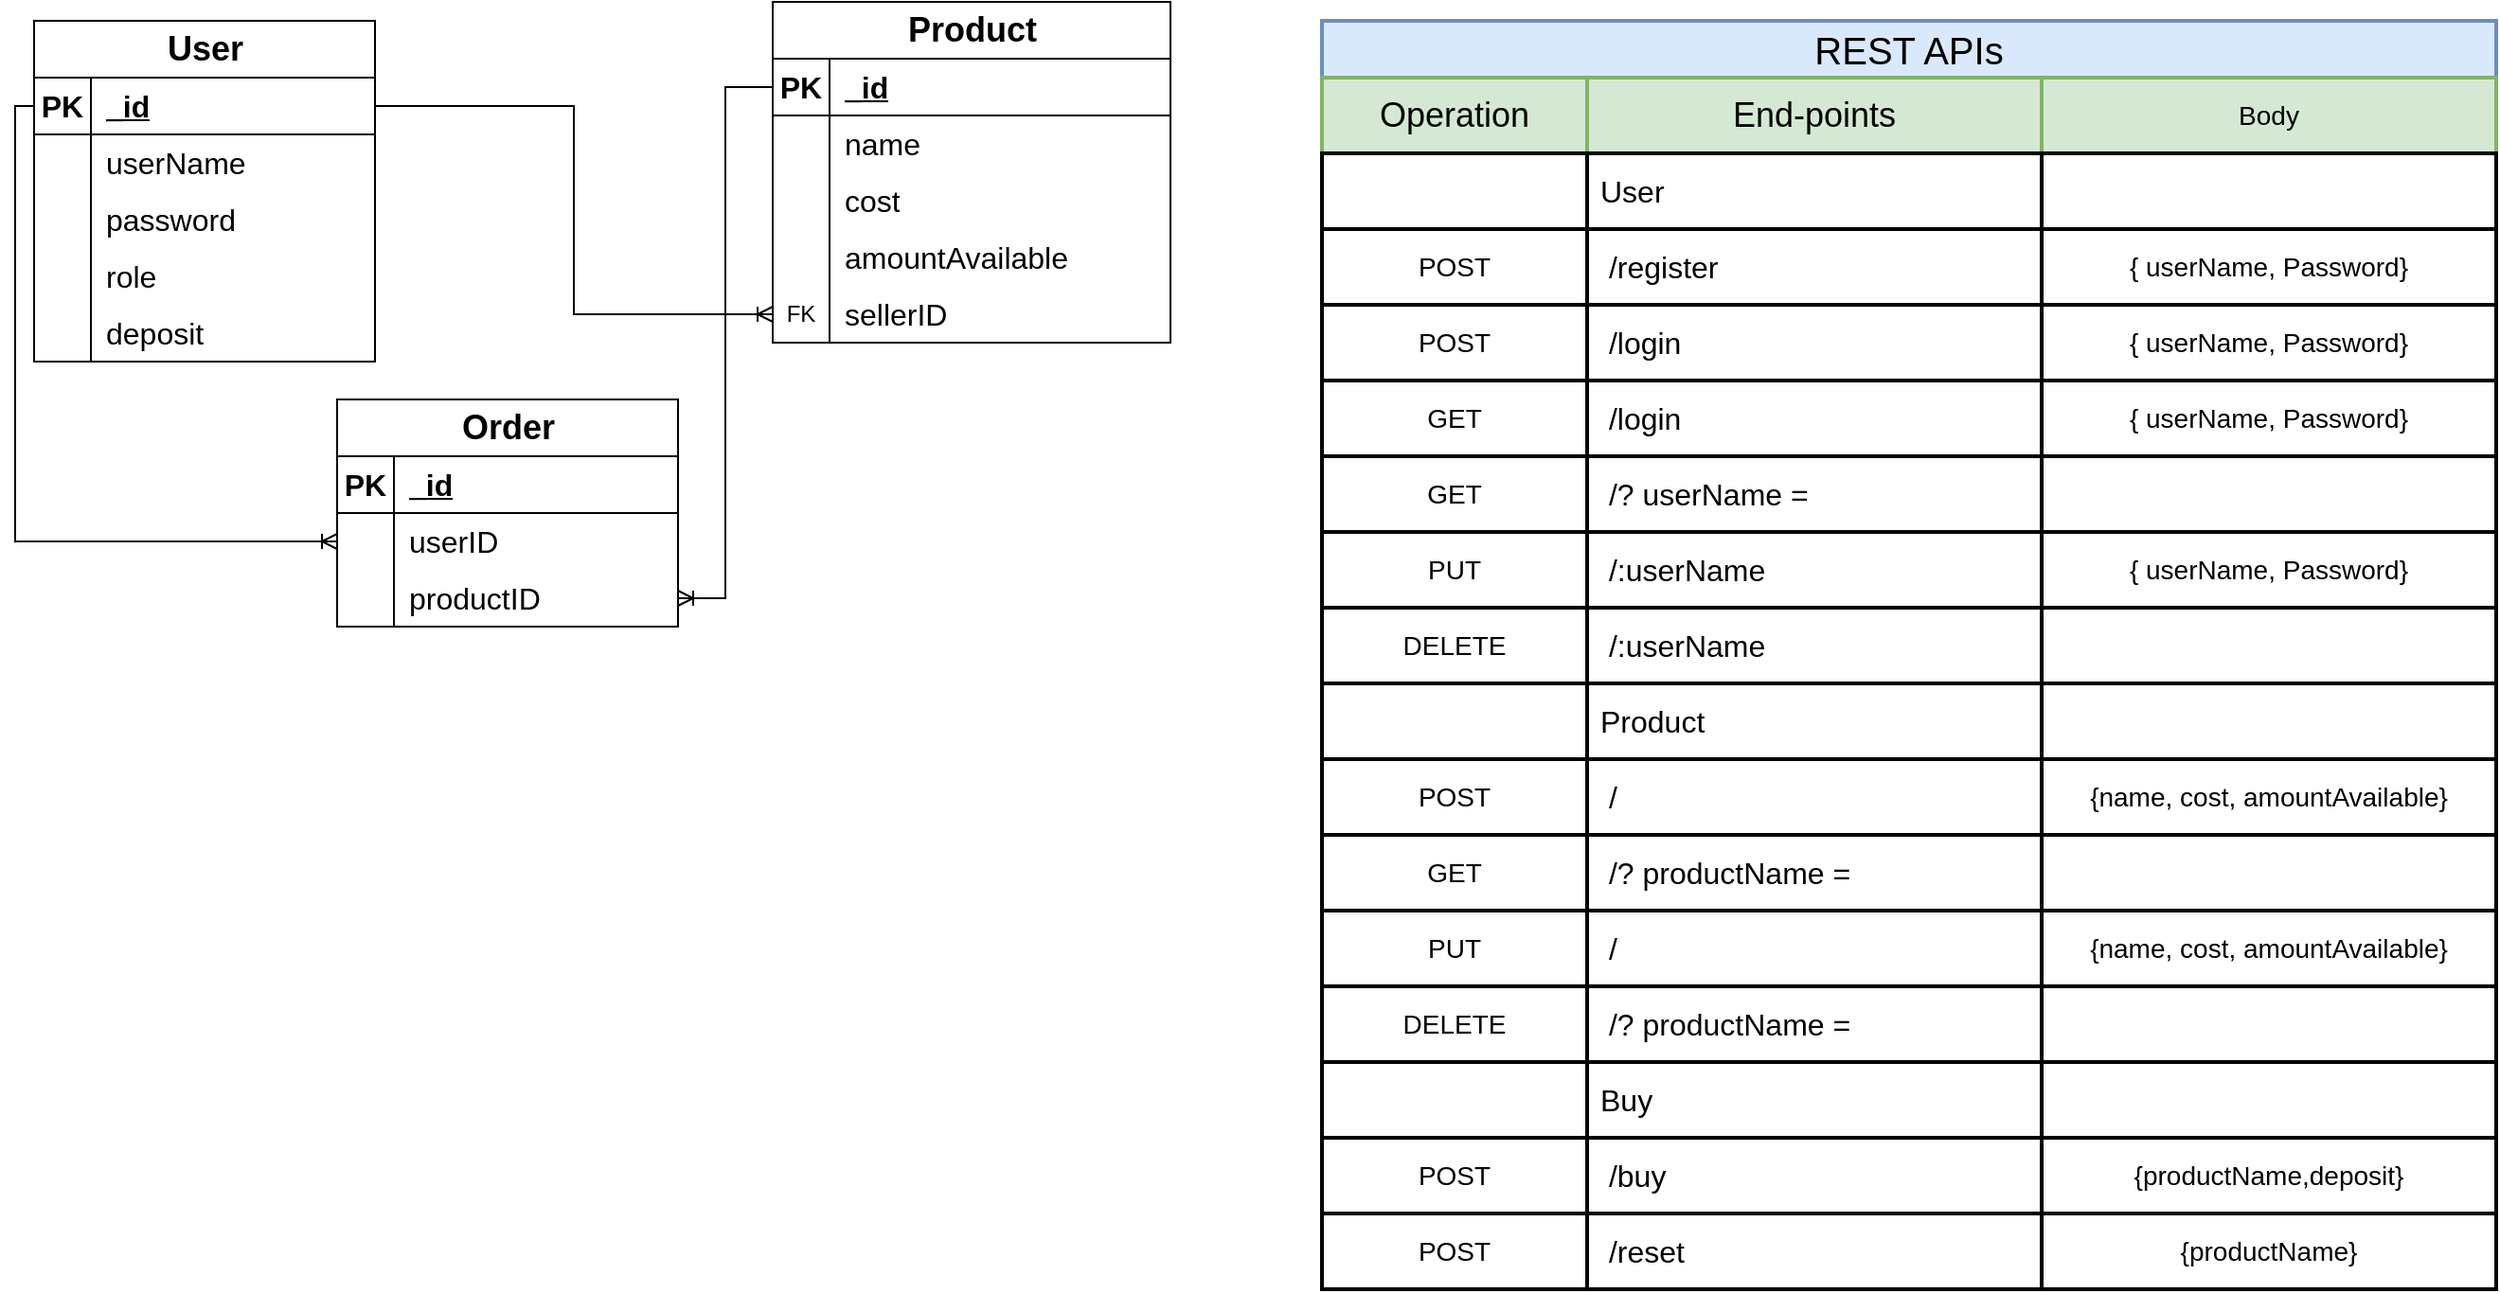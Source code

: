 <mxfile version="21.1.2" type="device">
  <diagram name="Page-1" id="9A2BvT344lpXGsGDg7SV">
    <mxGraphModel dx="1555" dy="1134" grid="1" gridSize="10" guides="1" tooltips="1" connect="1" arrows="1" fold="1" page="1" pageScale="1" pageWidth="2500" pageHeight="2500" math="0" shadow="0">
      <root>
        <mxCell id="0" />
        <mxCell id="1" parent="0" />
        <mxCell id="QU2Xibx8c7cKOaqLM-er-19" value="&lt;font style=&quot;font-size: 18px;&quot;&gt;User&lt;/font&gt;" style="shape=table;startSize=30;container=1;collapsible=1;childLayout=tableLayout;fixedRows=1;rowLines=0;fontStyle=1;align=center;resizeLast=1;html=1;" vertex="1" parent="1">
          <mxGeometry x="280" y="160" width="180" height="180" as="geometry" />
        </mxCell>
        <mxCell id="QU2Xibx8c7cKOaqLM-er-20" value="" style="shape=tableRow;horizontal=0;startSize=0;swimlaneHead=0;swimlaneBody=0;fillColor=none;collapsible=0;dropTarget=0;points=[[0,0.5],[1,0.5]];portConstraint=eastwest;top=0;left=0;right=0;bottom=1;fontSize=16;" vertex="1" parent="QU2Xibx8c7cKOaqLM-er-19">
          <mxGeometry y="30" width="180" height="30" as="geometry" />
        </mxCell>
        <mxCell id="QU2Xibx8c7cKOaqLM-er-21" value="&lt;font style=&quot;font-size: 16px;&quot;&gt;PK&lt;/font&gt;" style="shape=partialRectangle;connectable=0;fillColor=none;top=0;left=0;bottom=0;right=0;fontStyle=1;overflow=hidden;whiteSpace=wrap;html=1;" vertex="1" parent="QU2Xibx8c7cKOaqLM-er-20">
          <mxGeometry width="30" height="30" as="geometry">
            <mxRectangle width="30" height="30" as="alternateBounds" />
          </mxGeometry>
        </mxCell>
        <mxCell id="QU2Xibx8c7cKOaqLM-er-22" value="&lt;font style=&quot;font-size: 16px;&quot;&gt;_id&lt;/font&gt;" style="shape=partialRectangle;connectable=0;fillColor=none;top=0;left=0;bottom=0;right=0;align=left;spacingLeft=6;fontStyle=5;overflow=hidden;whiteSpace=wrap;html=1;" vertex="1" parent="QU2Xibx8c7cKOaqLM-er-20">
          <mxGeometry x="30" width="150" height="30" as="geometry">
            <mxRectangle width="150" height="30" as="alternateBounds" />
          </mxGeometry>
        </mxCell>
        <mxCell id="QU2Xibx8c7cKOaqLM-er-23" value="" style="shape=tableRow;horizontal=0;startSize=0;swimlaneHead=0;swimlaneBody=0;fillColor=none;collapsible=0;dropTarget=0;points=[[0,0.5],[1,0.5]];portConstraint=eastwest;top=0;left=0;right=0;bottom=0;" vertex="1" parent="QU2Xibx8c7cKOaqLM-er-19">
          <mxGeometry y="60" width="180" height="30" as="geometry" />
        </mxCell>
        <mxCell id="QU2Xibx8c7cKOaqLM-er-24" value="" style="shape=partialRectangle;connectable=0;fillColor=none;top=0;left=0;bottom=0;right=0;editable=1;overflow=hidden;whiteSpace=wrap;html=1;" vertex="1" parent="QU2Xibx8c7cKOaqLM-er-23">
          <mxGeometry width="30" height="30" as="geometry">
            <mxRectangle width="30" height="30" as="alternateBounds" />
          </mxGeometry>
        </mxCell>
        <mxCell id="QU2Xibx8c7cKOaqLM-er-25" value="userName" style="shape=partialRectangle;connectable=0;fillColor=none;top=0;left=0;bottom=0;right=0;align=left;spacingLeft=6;overflow=hidden;whiteSpace=wrap;html=1;fontSize=16;" vertex="1" parent="QU2Xibx8c7cKOaqLM-er-23">
          <mxGeometry x="30" width="150" height="30" as="geometry">
            <mxRectangle width="150" height="30" as="alternateBounds" />
          </mxGeometry>
        </mxCell>
        <mxCell id="QU2Xibx8c7cKOaqLM-er-26" value="" style="shape=tableRow;horizontal=0;startSize=0;swimlaneHead=0;swimlaneBody=0;fillColor=none;collapsible=0;dropTarget=0;points=[[0,0.5],[1,0.5]];portConstraint=eastwest;top=0;left=0;right=0;bottom=0;" vertex="1" parent="QU2Xibx8c7cKOaqLM-er-19">
          <mxGeometry y="90" width="180" height="30" as="geometry" />
        </mxCell>
        <mxCell id="QU2Xibx8c7cKOaqLM-er-27" value="" style="shape=partialRectangle;connectable=0;fillColor=none;top=0;left=0;bottom=0;right=0;editable=1;overflow=hidden;whiteSpace=wrap;html=1;" vertex="1" parent="QU2Xibx8c7cKOaqLM-er-26">
          <mxGeometry width="30" height="30" as="geometry">
            <mxRectangle width="30" height="30" as="alternateBounds" />
          </mxGeometry>
        </mxCell>
        <mxCell id="QU2Xibx8c7cKOaqLM-er-28" value="password" style="shape=partialRectangle;connectable=0;fillColor=none;top=0;left=0;bottom=0;right=0;align=left;spacingLeft=6;overflow=hidden;whiteSpace=wrap;html=1;fontSize=16;" vertex="1" parent="QU2Xibx8c7cKOaqLM-er-26">
          <mxGeometry x="30" width="150" height="30" as="geometry">
            <mxRectangle width="150" height="30" as="alternateBounds" />
          </mxGeometry>
        </mxCell>
        <mxCell id="QU2Xibx8c7cKOaqLM-er-29" value="" style="shape=tableRow;horizontal=0;startSize=0;swimlaneHead=0;swimlaneBody=0;fillColor=none;collapsible=0;dropTarget=0;points=[[0,0.5],[1,0.5]];portConstraint=eastwest;top=0;left=0;right=0;bottom=0;" vertex="1" parent="QU2Xibx8c7cKOaqLM-er-19">
          <mxGeometry y="120" width="180" height="30" as="geometry" />
        </mxCell>
        <mxCell id="QU2Xibx8c7cKOaqLM-er-30" value="" style="shape=partialRectangle;connectable=0;fillColor=none;top=0;left=0;bottom=0;right=0;editable=1;overflow=hidden;whiteSpace=wrap;html=1;" vertex="1" parent="QU2Xibx8c7cKOaqLM-er-29">
          <mxGeometry width="30" height="30" as="geometry">
            <mxRectangle width="30" height="30" as="alternateBounds" />
          </mxGeometry>
        </mxCell>
        <mxCell id="QU2Xibx8c7cKOaqLM-er-31" value="role" style="shape=partialRectangle;connectable=0;fillColor=none;top=0;left=0;bottom=0;right=0;align=left;spacingLeft=6;overflow=hidden;whiteSpace=wrap;html=1;fontSize=16;" vertex="1" parent="QU2Xibx8c7cKOaqLM-er-29">
          <mxGeometry x="30" width="150" height="30" as="geometry">
            <mxRectangle width="150" height="30" as="alternateBounds" />
          </mxGeometry>
        </mxCell>
        <mxCell id="QU2Xibx8c7cKOaqLM-er-114" style="shape=tableRow;horizontal=0;startSize=0;swimlaneHead=0;swimlaneBody=0;fillColor=none;collapsible=0;dropTarget=0;points=[[0,0.5],[1,0.5]];portConstraint=eastwest;top=0;left=0;right=0;bottom=0;" vertex="1" parent="QU2Xibx8c7cKOaqLM-er-19">
          <mxGeometry y="150" width="180" height="30" as="geometry" />
        </mxCell>
        <mxCell id="QU2Xibx8c7cKOaqLM-er-115" style="shape=partialRectangle;connectable=0;fillColor=none;top=0;left=0;bottom=0;right=0;editable=1;overflow=hidden;whiteSpace=wrap;html=1;" vertex="1" parent="QU2Xibx8c7cKOaqLM-er-114">
          <mxGeometry width="30" height="30" as="geometry">
            <mxRectangle width="30" height="30" as="alternateBounds" />
          </mxGeometry>
        </mxCell>
        <mxCell id="QU2Xibx8c7cKOaqLM-er-116" value="deposit" style="shape=partialRectangle;connectable=0;fillColor=none;top=0;left=0;bottom=0;right=0;align=left;spacingLeft=6;overflow=hidden;whiteSpace=wrap;html=1;fontSize=16;" vertex="1" parent="QU2Xibx8c7cKOaqLM-er-114">
          <mxGeometry x="30" width="150" height="30" as="geometry">
            <mxRectangle width="150" height="30" as="alternateBounds" />
          </mxGeometry>
        </mxCell>
        <mxCell id="QU2Xibx8c7cKOaqLM-er-32" value="&lt;font style=&quot;font-size: 18px;&quot;&gt;Product&lt;/font&gt;" style="shape=table;startSize=30;container=1;collapsible=1;childLayout=tableLayout;fixedRows=1;rowLines=0;fontStyle=1;align=center;resizeLast=1;html=1;fontSize=14;" vertex="1" parent="1">
          <mxGeometry x="670.0" y="150" width="210" height="180" as="geometry" />
        </mxCell>
        <mxCell id="QU2Xibx8c7cKOaqLM-er-33" value="" style="shape=tableRow;horizontal=0;startSize=0;swimlaneHead=0;swimlaneBody=0;fillColor=none;collapsible=0;dropTarget=0;points=[[0,0.5],[1,0.5]];portConstraint=eastwest;top=0;left=0;right=0;bottom=1;" vertex="1" parent="QU2Xibx8c7cKOaqLM-er-32">
          <mxGeometry y="30" width="210" height="30" as="geometry" />
        </mxCell>
        <mxCell id="QU2Xibx8c7cKOaqLM-er-34" value="&lt;font style=&quot;font-size: 16px;&quot;&gt;PK&lt;/font&gt;" style="shape=partialRectangle;connectable=0;fillColor=none;top=0;left=0;bottom=0;right=0;fontStyle=1;overflow=hidden;whiteSpace=wrap;html=1;" vertex="1" parent="QU2Xibx8c7cKOaqLM-er-33">
          <mxGeometry width="30" height="30" as="geometry">
            <mxRectangle width="30" height="30" as="alternateBounds" />
          </mxGeometry>
        </mxCell>
        <mxCell id="QU2Xibx8c7cKOaqLM-er-35" value="_id" style="shape=partialRectangle;connectable=0;fillColor=none;top=0;left=0;bottom=0;right=0;align=left;spacingLeft=6;fontStyle=5;overflow=hidden;whiteSpace=wrap;html=1;fontSize=16;" vertex="1" parent="QU2Xibx8c7cKOaqLM-er-33">
          <mxGeometry x="30" width="180" height="30" as="geometry">
            <mxRectangle width="180" height="30" as="alternateBounds" />
          </mxGeometry>
        </mxCell>
        <mxCell id="QU2Xibx8c7cKOaqLM-er-36" value="" style="shape=tableRow;horizontal=0;startSize=0;swimlaneHead=0;swimlaneBody=0;fillColor=none;collapsible=0;dropTarget=0;points=[[0,0.5],[1,0.5]];portConstraint=eastwest;top=0;left=0;right=0;bottom=0;" vertex="1" parent="QU2Xibx8c7cKOaqLM-er-32">
          <mxGeometry y="60" width="210" height="30" as="geometry" />
        </mxCell>
        <mxCell id="QU2Xibx8c7cKOaqLM-er-37" value="" style="shape=partialRectangle;connectable=0;fillColor=none;top=0;left=0;bottom=0;right=0;editable=1;overflow=hidden;whiteSpace=wrap;html=1;" vertex="1" parent="QU2Xibx8c7cKOaqLM-er-36">
          <mxGeometry width="30" height="30" as="geometry">
            <mxRectangle width="30" height="30" as="alternateBounds" />
          </mxGeometry>
        </mxCell>
        <mxCell id="QU2Xibx8c7cKOaqLM-er-38" value="&lt;font style=&quot;font-size: 16px;&quot;&gt;name&lt;/font&gt;" style="shape=partialRectangle;connectable=0;fillColor=none;top=0;left=0;bottom=0;right=0;align=left;spacingLeft=6;overflow=hidden;whiteSpace=wrap;html=1;fontSize=16;" vertex="1" parent="QU2Xibx8c7cKOaqLM-er-36">
          <mxGeometry x="30" width="180" height="30" as="geometry">
            <mxRectangle width="180" height="30" as="alternateBounds" />
          </mxGeometry>
        </mxCell>
        <mxCell id="QU2Xibx8c7cKOaqLM-er-39" value="" style="shape=tableRow;horizontal=0;startSize=0;swimlaneHead=0;swimlaneBody=0;fillColor=none;collapsible=0;dropTarget=0;points=[[0,0.5],[1,0.5]];portConstraint=eastwest;top=0;left=0;right=0;bottom=0;" vertex="1" parent="QU2Xibx8c7cKOaqLM-er-32">
          <mxGeometry y="90" width="210" height="30" as="geometry" />
        </mxCell>
        <mxCell id="QU2Xibx8c7cKOaqLM-er-40" value="" style="shape=partialRectangle;connectable=0;fillColor=none;top=0;left=0;bottom=0;right=0;editable=1;overflow=hidden;whiteSpace=wrap;html=1;" vertex="1" parent="QU2Xibx8c7cKOaqLM-er-39">
          <mxGeometry width="30" height="30" as="geometry">
            <mxRectangle width="30" height="30" as="alternateBounds" />
          </mxGeometry>
        </mxCell>
        <mxCell id="QU2Xibx8c7cKOaqLM-er-41" value="cost" style="shape=partialRectangle;connectable=0;fillColor=none;top=0;left=0;bottom=0;right=0;align=left;spacingLeft=6;overflow=hidden;whiteSpace=wrap;html=1;fontSize=16;" vertex="1" parent="QU2Xibx8c7cKOaqLM-er-39">
          <mxGeometry x="30" width="180" height="30" as="geometry">
            <mxRectangle width="180" height="30" as="alternateBounds" />
          </mxGeometry>
        </mxCell>
        <mxCell id="QU2Xibx8c7cKOaqLM-er-42" value="" style="shape=tableRow;horizontal=0;startSize=0;swimlaneHead=0;swimlaneBody=0;fillColor=none;collapsible=0;dropTarget=0;points=[[0,0.5],[1,0.5]];portConstraint=eastwest;top=0;left=0;right=0;bottom=0;" vertex="1" parent="QU2Xibx8c7cKOaqLM-er-32">
          <mxGeometry y="120" width="210" height="30" as="geometry" />
        </mxCell>
        <mxCell id="QU2Xibx8c7cKOaqLM-er-43" value="" style="shape=partialRectangle;connectable=0;fillColor=none;top=0;left=0;bottom=0;right=0;editable=1;overflow=hidden;whiteSpace=wrap;html=1;" vertex="1" parent="QU2Xibx8c7cKOaqLM-er-42">
          <mxGeometry width="30" height="30" as="geometry">
            <mxRectangle width="30" height="30" as="alternateBounds" />
          </mxGeometry>
        </mxCell>
        <mxCell id="QU2Xibx8c7cKOaqLM-er-44" value="amountAvailable" style="shape=partialRectangle;connectable=0;fillColor=none;top=0;left=0;bottom=0;right=0;align=left;spacingLeft=6;overflow=hidden;whiteSpace=wrap;html=1;fontSize=16;" vertex="1" parent="QU2Xibx8c7cKOaqLM-er-42">
          <mxGeometry x="30" width="180" height="30" as="geometry">
            <mxRectangle width="180" height="30" as="alternateBounds" />
          </mxGeometry>
        </mxCell>
        <mxCell id="QU2Xibx8c7cKOaqLM-er-151" style="shape=tableRow;horizontal=0;startSize=0;swimlaneHead=0;swimlaneBody=0;fillColor=none;collapsible=0;dropTarget=0;points=[[0,0.5],[1,0.5]];portConstraint=eastwest;top=0;left=0;right=0;bottom=0;" vertex="1" parent="QU2Xibx8c7cKOaqLM-er-32">
          <mxGeometry y="150" width="210" height="30" as="geometry" />
        </mxCell>
        <mxCell id="QU2Xibx8c7cKOaqLM-er-152" value="FK" style="shape=partialRectangle;connectable=0;fillColor=none;top=0;left=0;bottom=0;right=0;editable=1;overflow=hidden;whiteSpace=wrap;html=1;" vertex="1" parent="QU2Xibx8c7cKOaqLM-er-151">
          <mxGeometry width="30" height="30" as="geometry">
            <mxRectangle width="30" height="30" as="alternateBounds" />
          </mxGeometry>
        </mxCell>
        <mxCell id="QU2Xibx8c7cKOaqLM-er-153" value="sellerID" style="shape=partialRectangle;connectable=0;fillColor=none;top=0;left=0;bottom=0;right=0;align=left;spacingLeft=6;overflow=hidden;whiteSpace=wrap;html=1;fontSize=16;" vertex="1" parent="QU2Xibx8c7cKOaqLM-er-151">
          <mxGeometry x="30" width="180" height="30" as="geometry">
            <mxRectangle width="180" height="30" as="alternateBounds" />
          </mxGeometry>
        </mxCell>
        <mxCell id="QU2Xibx8c7cKOaqLM-er-45" value="&lt;font style=&quot;font-size: 18px;&quot;&gt;Order&lt;/font&gt;" style="shape=table;startSize=30;container=1;collapsible=1;childLayout=tableLayout;fixedRows=1;rowLines=0;fontStyle=1;align=center;resizeLast=1;html=1;" vertex="1" parent="1">
          <mxGeometry x="440.0" y="360" width="180" height="120" as="geometry" />
        </mxCell>
        <mxCell id="QU2Xibx8c7cKOaqLM-er-46" value="" style="shape=tableRow;horizontal=0;startSize=0;swimlaneHead=0;swimlaneBody=0;fillColor=none;collapsible=0;dropTarget=0;points=[[0,0.5],[1,0.5]];portConstraint=eastwest;top=0;left=0;right=0;bottom=1;" vertex="1" parent="QU2Xibx8c7cKOaqLM-er-45">
          <mxGeometry y="30" width="180" height="30" as="geometry" />
        </mxCell>
        <mxCell id="QU2Xibx8c7cKOaqLM-er-47" value="&lt;font style=&quot;font-size: 16px;&quot;&gt;PK&lt;/font&gt;" style="shape=partialRectangle;connectable=0;fillColor=none;top=0;left=0;bottom=0;right=0;fontStyle=1;overflow=hidden;whiteSpace=wrap;html=1;" vertex="1" parent="QU2Xibx8c7cKOaqLM-er-46">
          <mxGeometry width="30" height="30" as="geometry">
            <mxRectangle width="30" height="30" as="alternateBounds" />
          </mxGeometry>
        </mxCell>
        <mxCell id="QU2Xibx8c7cKOaqLM-er-48" value="_id" style="shape=partialRectangle;connectable=0;fillColor=none;top=0;left=0;bottom=0;right=0;align=left;spacingLeft=6;fontStyle=5;overflow=hidden;whiteSpace=wrap;html=1;fontSize=16;" vertex="1" parent="QU2Xibx8c7cKOaqLM-er-46">
          <mxGeometry x="30" width="150" height="30" as="geometry">
            <mxRectangle width="150" height="30" as="alternateBounds" />
          </mxGeometry>
        </mxCell>
        <mxCell id="QU2Xibx8c7cKOaqLM-er-49" value="" style="shape=tableRow;horizontal=0;startSize=0;swimlaneHead=0;swimlaneBody=0;fillColor=none;collapsible=0;dropTarget=0;points=[[0,0.5],[1,0.5]];portConstraint=eastwest;top=0;left=0;right=0;bottom=0;" vertex="1" parent="QU2Xibx8c7cKOaqLM-er-45">
          <mxGeometry y="60" width="180" height="30" as="geometry" />
        </mxCell>
        <mxCell id="QU2Xibx8c7cKOaqLM-er-50" value="" style="shape=partialRectangle;connectable=0;fillColor=none;top=0;left=0;bottom=0;right=0;editable=1;overflow=hidden;whiteSpace=wrap;html=1;" vertex="1" parent="QU2Xibx8c7cKOaqLM-er-49">
          <mxGeometry width="30" height="30" as="geometry">
            <mxRectangle width="30" height="30" as="alternateBounds" />
          </mxGeometry>
        </mxCell>
        <mxCell id="QU2Xibx8c7cKOaqLM-er-51" value="userID" style="shape=partialRectangle;connectable=0;fillColor=none;top=0;left=0;bottom=0;right=0;align=left;spacingLeft=6;overflow=hidden;whiteSpace=wrap;html=1;fontSize=16;" vertex="1" parent="QU2Xibx8c7cKOaqLM-er-49">
          <mxGeometry x="30" width="150" height="30" as="geometry">
            <mxRectangle width="150" height="30" as="alternateBounds" />
          </mxGeometry>
        </mxCell>
        <mxCell id="QU2Xibx8c7cKOaqLM-er-52" value="" style="shape=tableRow;horizontal=0;startSize=0;swimlaneHead=0;swimlaneBody=0;fillColor=none;collapsible=0;dropTarget=0;points=[[0,0.5],[1,0.5]];portConstraint=eastwest;top=0;left=0;right=0;bottom=0;" vertex="1" parent="QU2Xibx8c7cKOaqLM-er-45">
          <mxGeometry y="90" width="180" height="30" as="geometry" />
        </mxCell>
        <mxCell id="QU2Xibx8c7cKOaqLM-er-53" value="" style="shape=partialRectangle;connectable=0;fillColor=none;top=0;left=0;bottom=0;right=0;editable=1;overflow=hidden;whiteSpace=wrap;html=1;" vertex="1" parent="QU2Xibx8c7cKOaqLM-er-52">
          <mxGeometry width="30" height="30" as="geometry">
            <mxRectangle width="30" height="30" as="alternateBounds" />
          </mxGeometry>
        </mxCell>
        <mxCell id="QU2Xibx8c7cKOaqLM-er-54" value="productID" style="shape=partialRectangle;connectable=0;fillColor=none;top=0;left=0;bottom=0;right=0;align=left;spacingLeft=6;overflow=hidden;whiteSpace=wrap;html=1;fontSize=16;" vertex="1" parent="QU2Xibx8c7cKOaqLM-er-52">
          <mxGeometry x="30" width="150" height="30" as="geometry">
            <mxRectangle width="150" height="30" as="alternateBounds" />
          </mxGeometry>
        </mxCell>
        <mxCell id="QU2Xibx8c7cKOaqLM-er-65" value="" style="edgeStyle=orthogonalEdgeStyle;fontSize=12;html=1;endArrow=ERoneToMany;rounded=0;exitX=0;exitY=0.5;exitDx=0;exitDy=0;entryX=1;entryY=0.5;entryDx=0;entryDy=0;" edge="1" parent="1" source="QU2Xibx8c7cKOaqLM-er-33" target="QU2Xibx8c7cKOaqLM-er-52">
          <mxGeometry width="100" height="100" relative="1" as="geometry">
            <mxPoint x="569.9" y="50" as="sourcePoint" />
            <mxPoint x="669.9" y="-50" as="targetPoint" />
          </mxGeometry>
        </mxCell>
        <mxCell id="QU2Xibx8c7cKOaqLM-er-66" value="" style="edgeStyle=orthogonalEdgeStyle;fontSize=12;html=1;endArrow=ERoneToMany;rounded=0;exitX=0;exitY=0.5;exitDx=0;exitDy=0;entryX=0;entryY=0.5;entryDx=0;entryDy=0;" edge="1" parent="1" source="QU2Xibx8c7cKOaqLM-er-20" target="QU2Xibx8c7cKOaqLM-er-49">
          <mxGeometry width="100" height="100" relative="1" as="geometry">
            <mxPoint x="-80.1" y="330" as="sourcePoint" />
            <mxPoint x="19.9" y="230" as="targetPoint" />
          </mxGeometry>
        </mxCell>
        <mxCell id="QU2Xibx8c7cKOaqLM-er-155" value="" style="edgeStyle=orthogonalEdgeStyle;fontSize=12;html=1;endArrow=ERoneToMany;rounded=0;exitX=1;exitY=0.5;exitDx=0;exitDy=0;" edge="1" parent="1" source="QU2Xibx8c7cKOaqLM-er-20" target="QU2Xibx8c7cKOaqLM-er-151">
          <mxGeometry width="100" height="100" relative="1" as="geometry">
            <mxPoint x="520" y="260" as="sourcePoint" />
            <mxPoint x="620" y="160" as="targetPoint" />
          </mxGeometry>
        </mxCell>
        <mxCell id="QU2Xibx8c7cKOaqLM-er-156" value="&lt;font style=&quot;font-size: 20px;&quot;&gt;REST APIs&lt;/font&gt;" style="rounded=0;whiteSpace=wrap;html=1;shadow=0;labelBackgroundColor=none;strokeColor=#6c8ebf;strokeWidth=2;fillColor=#dae8fc;fontSize=14;fontColor=#000000;align=center;" vertex="1" parent="1">
          <mxGeometry x="960" y="160" width="620" height="30" as="geometry" />
        </mxCell>
        <mxCell id="QU2Xibx8c7cKOaqLM-er-183" value="" style="edgeStyle=orthogonalEdgeStyle;rounded=0;orthogonalLoop=1;jettySize=auto;html=1;" edge="1" parent="1" source="QU2Xibx8c7cKOaqLM-er-157" target="QU2Xibx8c7cKOaqLM-er-160">
          <mxGeometry relative="1" as="geometry" />
        </mxCell>
        <mxCell id="QU2Xibx8c7cKOaqLM-er-157" value="&lt;font style=&quot;font-size: 18px;&quot;&gt;Operation&lt;/font&gt;" style="rounded=0;whiteSpace=wrap;html=1;shadow=0;labelBackgroundColor=none;strokeColor=#82b366;strokeWidth=2;fillColor=#d5e8d4;fontSize=14;fontColor=#000000;align=center;" vertex="1" parent="1">
          <mxGeometry x="960" y="190" width="140" height="40" as="geometry" />
        </mxCell>
        <mxCell id="QU2Xibx8c7cKOaqLM-er-158" value="&lt;font style=&quot;font-size: 18px;&quot;&gt;End-points&lt;/font&gt;" style="rounded=0;whiteSpace=wrap;html=1;shadow=0;labelBackgroundColor=none;strokeColor=#82b366;strokeWidth=2;fillColor=#d5e8d4;fontSize=14;fontColor=#000000;align=center;" vertex="1" parent="1">
          <mxGeometry x="1100" y="190" width="240" height="40" as="geometry" />
        </mxCell>
        <mxCell id="QU2Xibx8c7cKOaqLM-er-159" value="" style="rounded=0;whiteSpace=wrap;html=1;shadow=0;labelBackgroundColor=none;strokeColor=#000000;strokeWidth=2;fillColor=#ffffff;fontSize=14;fontColor=#000000;align=center;" vertex="1" parent="1">
          <mxGeometry x="960" y="230" width="140" height="40" as="geometry" />
        </mxCell>
        <mxCell id="QU2Xibx8c7cKOaqLM-er-160" value="User" style="rounded=0;whiteSpace=wrap;html=1;shadow=0;labelBackgroundColor=none;strokeColor=#000000;strokeWidth=2;fillColor=#ffffff;fontSize=16;fontColor=#000000;align=left;perimeterSpacing=0;spacingLeft=5;" vertex="1" parent="1">
          <mxGeometry x="1100" y="230" width="240" height="40" as="geometry" />
        </mxCell>
        <mxCell id="QU2Xibx8c7cKOaqLM-er-184" value="Body" style="rounded=0;whiteSpace=wrap;html=1;shadow=0;labelBackgroundColor=none;strokeColor=#82b366;strokeWidth=2;fillColor=#d5e8d4;fontSize=14;fontColor=#000000;align=center;" vertex="1" parent="1">
          <mxGeometry x="1340" y="190" width="240" height="40" as="geometry" />
        </mxCell>
        <mxCell id="QU2Xibx8c7cKOaqLM-er-185" value="" style="rounded=0;whiteSpace=wrap;html=1;shadow=0;labelBackgroundColor=none;strokeColor=#000000;strokeWidth=2;fillColor=#ffffff;fontSize=14;fontColor=#000000;align=center;" vertex="1" parent="1">
          <mxGeometry x="1340" y="230" width="240" height="40" as="geometry" />
        </mxCell>
        <mxCell id="QU2Xibx8c7cKOaqLM-er-190" value="POST" style="rounded=0;whiteSpace=wrap;html=1;shadow=0;labelBackgroundColor=none;strokeColor=#000000;strokeWidth=2;fillColor=#ffffff;fontSize=14;fontColor=#000000;align=center;" vertex="1" parent="1">
          <mxGeometry x="960" y="270" width="140" height="40" as="geometry" />
        </mxCell>
        <mxCell id="QU2Xibx8c7cKOaqLM-er-191" value="&lt;span style=&quot;white-space: pre;&quot;&gt;	&lt;/span&gt;/register" style="rounded=0;whiteSpace=wrap;html=1;shadow=0;labelBackgroundColor=none;strokeColor=#000000;strokeWidth=2;fillColor=#ffffff;fontSize=16;fontColor=#000000;align=left;perimeterSpacing=0;spacingLeft=5;" vertex="1" parent="1">
          <mxGeometry x="1100" y="270" width="240" height="40" as="geometry" />
        </mxCell>
        <mxCell id="QU2Xibx8c7cKOaqLM-er-192" value="{ userName, Password}" style="rounded=0;whiteSpace=wrap;html=1;shadow=0;labelBackgroundColor=none;strokeColor=#000000;strokeWidth=2;fillColor=#ffffff;fontSize=14;fontColor=#000000;align=center;" vertex="1" parent="1">
          <mxGeometry x="1340" y="270" width="240" height="40" as="geometry" />
        </mxCell>
        <mxCell id="QU2Xibx8c7cKOaqLM-er-193" value="POST" style="rounded=0;whiteSpace=wrap;html=1;shadow=0;labelBackgroundColor=none;strokeColor=#000000;strokeWidth=2;fillColor=#ffffff;fontSize=14;fontColor=#000000;align=center;" vertex="1" parent="1">
          <mxGeometry x="960" y="310" width="140" height="40" as="geometry" />
        </mxCell>
        <mxCell id="QU2Xibx8c7cKOaqLM-er-194" value="&lt;span style=&quot;white-space: pre;&quot;&gt;	&lt;/span&gt;/login" style="rounded=0;whiteSpace=wrap;html=1;shadow=0;labelBackgroundColor=none;strokeColor=#000000;strokeWidth=2;fillColor=#ffffff;fontSize=16;fontColor=#000000;align=left;perimeterSpacing=0;spacingLeft=5;" vertex="1" parent="1">
          <mxGeometry x="1100" y="310" width="240" height="40" as="geometry" />
        </mxCell>
        <mxCell id="QU2Xibx8c7cKOaqLM-er-195" value="{ userName, Password}" style="rounded=0;whiteSpace=wrap;html=1;shadow=0;labelBackgroundColor=none;strokeColor=#000000;strokeWidth=2;fillColor=#ffffff;fontSize=14;fontColor=#000000;align=center;" vertex="1" parent="1">
          <mxGeometry x="1340" y="310" width="240" height="40" as="geometry" />
        </mxCell>
        <mxCell id="QU2Xibx8c7cKOaqLM-er-196" value="GET" style="rounded=0;whiteSpace=wrap;html=1;shadow=0;labelBackgroundColor=none;strokeColor=#000000;strokeWidth=2;fillColor=#ffffff;fontSize=14;fontColor=#000000;align=center;" vertex="1" parent="1">
          <mxGeometry x="960" y="390" width="140" height="40" as="geometry" />
        </mxCell>
        <mxCell id="QU2Xibx8c7cKOaqLM-er-197" value="&lt;span style=&quot;white-space: pre;&quot;&gt;	&lt;/span&gt;/? userName =&amp;nbsp;" style="rounded=0;whiteSpace=wrap;html=1;shadow=0;labelBackgroundColor=none;strokeColor=#000000;strokeWidth=2;fillColor=#ffffff;fontSize=16;fontColor=#000000;align=left;perimeterSpacing=0;spacingLeft=5;" vertex="1" parent="1">
          <mxGeometry x="1100" y="390" width="240" height="40" as="geometry" />
        </mxCell>
        <mxCell id="QU2Xibx8c7cKOaqLM-er-198" value="" style="rounded=0;whiteSpace=wrap;html=1;shadow=0;labelBackgroundColor=none;strokeColor=#000000;strokeWidth=2;fillColor=#ffffff;fontSize=14;fontColor=#000000;align=center;" vertex="1" parent="1">
          <mxGeometry x="1340" y="390" width="240" height="40" as="geometry" />
        </mxCell>
        <mxCell id="QU2Xibx8c7cKOaqLM-er-199" value="PUT" style="rounded=0;whiteSpace=wrap;html=1;shadow=0;labelBackgroundColor=none;strokeColor=#000000;strokeWidth=2;fillColor=#ffffff;fontSize=14;fontColor=#000000;align=center;" vertex="1" parent="1">
          <mxGeometry x="960" y="430" width="140" height="40" as="geometry" />
        </mxCell>
        <mxCell id="QU2Xibx8c7cKOaqLM-er-200" value="&lt;span style=&quot;white-space: pre;&quot;&gt;	&lt;/span&gt;/:userName" style="rounded=0;whiteSpace=wrap;html=1;shadow=0;labelBackgroundColor=none;strokeColor=#000000;strokeWidth=2;fillColor=#ffffff;fontSize=16;fontColor=#000000;align=left;perimeterSpacing=0;spacingLeft=5;" vertex="1" parent="1">
          <mxGeometry x="1100" y="430" width="240" height="40" as="geometry" />
        </mxCell>
        <mxCell id="QU2Xibx8c7cKOaqLM-er-201" value="{ userName, Password}" style="rounded=0;whiteSpace=wrap;html=1;shadow=0;labelBackgroundColor=none;strokeColor=#000000;strokeWidth=2;fillColor=#ffffff;fontSize=14;fontColor=#000000;align=center;" vertex="1" parent="1">
          <mxGeometry x="1340" y="430" width="240" height="40" as="geometry" />
        </mxCell>
        <mxCell id="QU2Xibx8c7cKOaqLM-er-202" value="DELETE" style="rounded=0;whiteSpace=wrap;html=1;shadow=0;labelBackgroundColor=none;strokeColor=#000000;strokeWidth=2;fillColor=#ffffff;fontSize=14;fontColor=#000000;align=center;" vertex="1" parent="1">
          <mxGeometry x="960" y="470" width="140" height="40" as="geometry" />
        </mxCell>
        <mxCell id="QU2Xibx8c7cKOaqLM-er-203" value="&lt;span style=&quot;white-space: pre;&quot;&gt;	&lt;/span&gt;/:userName" style="rounded=0;whiteSpace=wrap;html=1;shadow=0;labelBackgroundColor=none;strokeColor=#000000;strokeWidth=2;fillColor=#ffffff;fontSize=16;fontColor=#000000;align=left;perimeterSpacing=0;spacingLeft=5;" vertex="1" parent="1">
          <mxGeometry x="1100" y="470" width="240" height="40" as="geometry" />
        </mxCell>
        <mxCell id="QU2Xibx8c7cKOaqLM-er-204" value="" style="rounded=0;whiteSpace=wrap;html=1;shadow=0;labelBackgroundColor=none;strokeColor=#000000;strokeWidth=2;fillColor=#ffffff;fontSize=14;fontColor=#000000;align=center;" vertex="1" parent="1">
          <mxGeometry x="1340" y="470" width="240" height="40" as="geometry" />
        </mxCell>
        <mxCell id="QU2Xibx8c7cKOaqLM-er-205" value="" style="rounded=0;whiteSpace=wrap;html=1;shadow=0;labelBackgroundColor=none;strokeColor=#000000;strokeWidth=2;fillColor=#ffffff;fontSize=14;fontColor=#000000;align=center;" vertex="1" parent="1">
          <mxGeometry x="960" y="510" width="140" height="40" as="geometry" />
        </mxCell>
        <mxCell id="QU2Xibx8c7cKOaqLM-er-206" value="Product" style="rounded=0;whiteSpace=wrap;html=1;shadow=0;labelBackgroundColor=none;strokeColor=#000000;strokeWidth=2;fillColor=#ffffff;fontSize=16;fontColor=#000000;align=left;perimeterSpacing=0;spacingLeft=5;" vertex="1" parent="1">
          <mxGeometry x="1100" y="510" width="240" height="40" as="geometry" />
        </mxCell>
        <mxCell id="QU2Xibx8c7cKOaqLM-er-207" value="" style="rounded=0;whiteSpace=wrap;html=1;shadow=0;labelBackgroundColor=none;strokeColor=#000000;strokeWidth=2;fillColor=#ffffff;fontSize=14;fontColor=#000000;align=center;" vertex="1" parent="1">
          <mxGeometry x="1340" y="510" width="240" height="40" as="geometry" />
        </mxCell>
        <mxCell id="QU2Xibx8c7cKOaqLM-er-208" value="POST" style="rounded=0;whiteSpace=wrap;html=1;shadow=0;labelBackgroundColor=none;strokeColor=#000000;strokeWidth=2;fillColor=#ffffff;fontSize=14;fontColor=#000000;align=center;" vertex="1" parent="1">
          <mxGeometry x="960" y="550" width="140" height="40" as="geometry" />
        </mxCell>
        <mxCell id="QU2Xibx8c7cKOaqLM-er-209" value="&lt;span style=&quot;white-space: pre;&quot;&gt;	&lt;/span&gt;/" style="rounded=0;whiteSpace=wrap;html=1;shadow=0;labelBackgroundColor=none;strokeColor=#000000;strokeWidth=2;fillColor=#ffffff;fontSize=16;fontColor=#000000;align=left;perimeterSpacing=0;spacingLeft=5;" vertex="1" parent="1">
          <mxGeometry x="1100" y="550" width="240" height="40" as="geometry" />
        </mxCell>
        <mxCell id="QU2Xibx8c7cKOaqLM-er-210" value="{name, cost, amountAvailable}" style="rounded=0;whiteSpace=wrap;html=1;shadow=0;labelBackgroundColor=none;strokeColor=#000000;strokeWidth=2;fillColor=#ffffff;fontSize=14;fontColor=#000000;align=center;" vertex="1" parent="1">
          <mxGeometry x="1340" y="550" width="240" height="40" as="geometry" />
        </mxCell>
        <mxCell id="QU2Xibx8c7cKOaqLM-er-211" value="GET" style="rounded=0;whiteSpace=wrap;html=1;shadow=0;labelBackgroundColor=none;strokeColor=#000000;strokeWidth=2;fillColor=#ffffff;fontSize=14;fontColor=#000000;align=center;" vertex="1" parent="1">
          <mxGeometry x="960" y="590" width="140" height="40" as="geometry" />
        </mxCell>
        <mxCell id="QU2Xibx8c7cKOaqLM-er-212" value="&lt;span style=&quot;white-space: pre;&quot;&gt;	&lt;/span&gt;/? productName =" style="rounded=0;whiteSpace=wrap;html=1;shadow=0;labelBackgroundColor=none;strokeColor=#000000;strokeWidth=2;fillColor=#ffffff;fontSize=16;fontColor=#000000;align=left;perimeterSpacing=0;spacingLeft=5;" vertex="1" parent="1">
          <mxGeometry x="1100" y="590" width="240" height="40" as="geometry" />
        </mxCell>
        <mxCell id="QU2Xibx8c7cKOaqLM-er-213" value="" style="rounded=0;whiteSpace=wrap;html=1;shadow=0;labelBackgroundColor=none;strokeColor=#000000;strokeWidth=2;fillColor=#ffffff;fontSize=14;fontColor=#000000;align=center;" vertex="1" parent="1">
          <mxGeometry x="1340" y="590" width="240" height="40" as="geometry" />
        </mxCell>
        <mxCell id="QU2Xibx8c7cKOaqLM-er-214" value="PUT" style="rounded=0;whiteSpace=wrap;html=1;shadow=0;labelBackgroundColor=none;strokeColor=#000000;strokeWidth=2;fillColor=#ffffff;fontSize=14;fontColor=#000000;align=center;" vertex="1" parent="1">
          <mxGeometry x="960" y="630" width="140" height="40" as="geometry" />
        </mxCell>
        <mxCell id="QU2Xibx8c7cKOaqLM-er-215" value="&lt;span style=&quot;white-space: pre;&quot;&gt;	&lt;/span&gt;/" style="rounded=0;whiteSpace=wrap;html=1;shadow=0;labelBackgroundColor=none;strokeColor=#000000;strokeWidth=2;fillColor=#ffffff;fontSize=16;fontColor=#000000;align=left;perimeterSpacing=0;spacingLeft=5;" vertex="1" parent="1">
          <mxGeometry x="1100" y="630" width="240" height="40" as="geometry" />
        </mxCell>
        <mxCell id="QU2Xibx8c7cKOaqLM-er-216" value="{name, cost, amountAvailable}" style="rounded=0;whiteSpace=wrap;html=1;shadow=0;labelBackgroundColor=none;strokeColor=#000000;strokeWidth=2;fillColor=#ffffff;fontSize=14;fontColor=#000000;align=center;" vertex="1" parent="1">
          <mxGeometry x="1340" y="630" width="240" height="40" as="geometry" />
        </mxCell>
        <mxCell id="QU2Xibx8c7cKOaqLM-er-217" value="DELETE" style="rounded=0;whiteSpace=wrap;html=1;shadow=0;labelBackgroundColor=none;strokeColor=#000000;strokeWidth=2;fillColor=#ffffff;fontSize=14;fontColor=#000000;align=center;" vertex="1" parent="1">
          <mxGeometry x="960" y="670" width="140" height="40" as="geometry" />
        </mxCell>
        <mxCell id="QU2Xibx8c7cKOaqLM-er-218" value="&lt;span style=&quot;white-space: pre;&quot;&gt;	&lt;/span&gt;/? productName =" style="rounded=0;whiteSpace=wrap;html=1;shadow=0;labelBackgroundColor=none;strokeColor=#000000;strokeWidth=2;fillColor=#ffffff;fontSize=16;fontColor=#000000;align=left;perimeterSpacing=0;spacingLeft=5;" vertex="1" parent="1">
          <mxGeometry x="1100" y="670" width="240" height="40" as="geometry" />
        </mxCell>
        <mxCell id="QU2Xibx8c7cKOaqLM-er-219" value="" style="rounded=0;whiteSpace=wrap;html=1;shadow=0;labelBackgroundColor=none;strokeColor=#000000;strokeWidth=2;fillColor=#ffffff;fontSize=14;fontColor=#000000;align=center;" vertex="1" parent="1">
          <mxGeometry x="1340" y="670" width="240" height="40" as="geometry" />
        </mxCell>
        <mxCell id="QU2Xibx8c7cKOaqLM-er-220" value="" style="rounded=0;whiteSpace=wrap;html=1;shadow=0;labelBackgroundColor=none;strokeColor=#000000;strokeWidth=2;fillColor=#ffffff;fontSize=14;fontColor=#000000;align=center;" vertex="1" parent="1">
          <mxGeometry x="960" y="710" width="140" height="40" as="geometry" />
        </mxCell>
        <mxCell id="QU2Xibx8c7cKOaqLM-er-221" value="Buy" style="rounded=0;whiteSpace=wrap;html=1;shadow=0;labelBackgroundColor=none;strokeColor=#000000;strokeWidth=2;fillColor=#ffffff;fontSize=16;fontColor=#000000;align=left;perimeterSpacing=0;spacingLeft=5;" vertex="1" parent="1">
          <mxGeometry x="1100" y="710" width="240" height="40" as="geometry" />
        </mxCell>
        <mxCell id="QU2Xibx8c7cKOaqLM-er-222" value="" style="rounded=0;whiteSpace=wrap;html=1;shadow=0;labelBackgroundColor=none;strokeColor=#000000;strokeWidth=2;fillColor=#ffffff;fontSize=14;fontColor=#000000;align=center;" vertex="1" parent="1">
          <mxGeometry x="1340" y="710" width="240" height="40" as="geometry" />
        </mxCell>
        <mxCell id="QU2Xibx8c7cKOaqLM-er-223" value="POST" style="rounded=0;whiteSpace=wrap;html=1;shadow=0;labelBackgroundColor=none;strokeColor=#000000;strokeWidth=2;fillColor=#ffffff;fontSize=14;fontColor=#000000;align=center;" vertex="1" parent="1">
          <mxGeometry x="960" y="750" width="140" height="40" as="geometry" />
        </mxCell>
        <mxCell id="QU2Xibx8c7cKOaqLM-er-224" value="&lt;span style=&quot;white-space: pre;&quot;&gt;	&lt;/span&gt;/buy" style="rounded=0;whiteSpace=wrap;html=1;shadow=0;labelBackgroundColor=none;strokeColor=#000000;strokeWidth=2;fillColor=#ffffff;fontSize=16;fontColor=#000000;align=left;perimeterSpacing=0;spacingLeft=5;" vertex="1" parent="1">
          <mxGeometry x="1100" y="750" width="240" height="40" as="geometry" />
        </mxCell>
        <mxCell id="QU2Xibx8c7cKOaqLM-er-225" value="{productName,deposit}" style="rounded=0;whiteSpace=wrap;html=1;shadow=0;labelBackgroundColor=none;strokeColor=#000000;strokeWidth=2;fillColor=#ffffff;fontSize=14;fontColor=#000000;align=center;" vertex="1" parent="1">
          <mxGeometry x="1340" y="750" width="240" height="40" as="geometry" />
        </mxCell>
        <mxCell id="QU2Xibx8c7cKOaqLM-er-226" value="POST" style="rounded=0;whiteSpace=wrap;html=1;shadow=0;labelBackgroundColor=none;strokeColor=#000000;strokeWidth=2;fillColor=#ffffff;fontSize=14;fontColor=#000000;align=center;" vertex="1" parent="1">
          <mxGeometry x="960" y="790" width="140" height="40" as="geometry" />
        </mxCell>
        <mxCell id="QU2Xibx8c7cKOaqLM-er-227" value="&lt;span style=&quot;white-space: pre;&quot;&gt;	&lt;/span&gt;/reset" style="rounded=0;whiteSpace=wrap;html=1;shadow=0;labelBackgroundColor=none;strokeColor=#000000;strokeWidth=2;fillColor=#ffffff;fontSize=16;fontColor=#000000;align=left;perimeterSpacing=0;spacingLeft=5;" vertex="1" parent="1">
          <mxGeometry x="1100" y="790" width="240" height="40" as="geometry" />
        </mxCell>
        <mxCell id="QU2Xibx8c7cKOaqLM-er-228" value="{productName}" style="rounded=0;whiteSpace=wrap;html=1;shadow=0;labelBackgroundColor=none;strokeColor=#000000;strokeWidth=2;fillColor=#ffffff;fontSize=14;fontColor=#000000;align=center;" vertex="1" parent="1">
          <mxGeometry x="1340" y="790" width="240" height="40" as="geometry" />
        </mxCell>
        <mxCell id="QU2Xibx8c7cKOaqLM-er-229" value="GET" style="rounded=0;whiteSpace=wrap;html=1;shadow=0;labelBackgroundColor=none;strokeColor=#000000;strokeWidth=2;fillColor=#ffffff;fontSize=14;fontColor=#000000;align=center;" vertex="1" parent="1">
          <mxGeometry x="960" y="350" width="140" height="40" as="geometry" />
        </mxCell>
        <mxCell id="QU2Xibx8c7cKOaqLM-er-230" value="&lt;span style=&quot;white-space: pre;&quot;&gt;	&lt;/span&gt;/login" style="rounded=0;whiteSpace=wrap;html=1;shadow=0;labelBackgroundColor=none;strokeColor=#000000;strokeWidth=2;fillColor=#ffffff;fontSize=16;fontColor=#000000;align=left;perimeterSpacing=0;spacingLeft=5;" vertex="1" parent="1">
          <mxGeometry x="1100" y="350" width="240" height="40" as="geometry" />
        </mxCell>
        <mxCell id="QU2Xibx8c7cKOaqLM-er-231" value="{ userName, Password}" style="rounded=0;whiteSpace=wrap;html=1;shadow=0;labelBackgroundColor=none;strokeColor=#000000;strokeWidth=2;fillColor=#ffffff;fontSize=14;fontColor=#000000;align=center;" vertex="1" parent="1">
          <mxGeometry x="1340" y="350" width="240" height="40" as="geometry" />
        </mxCell>
      </root>
    </mxGraphModel>
  </diagram>
</mxfile>
